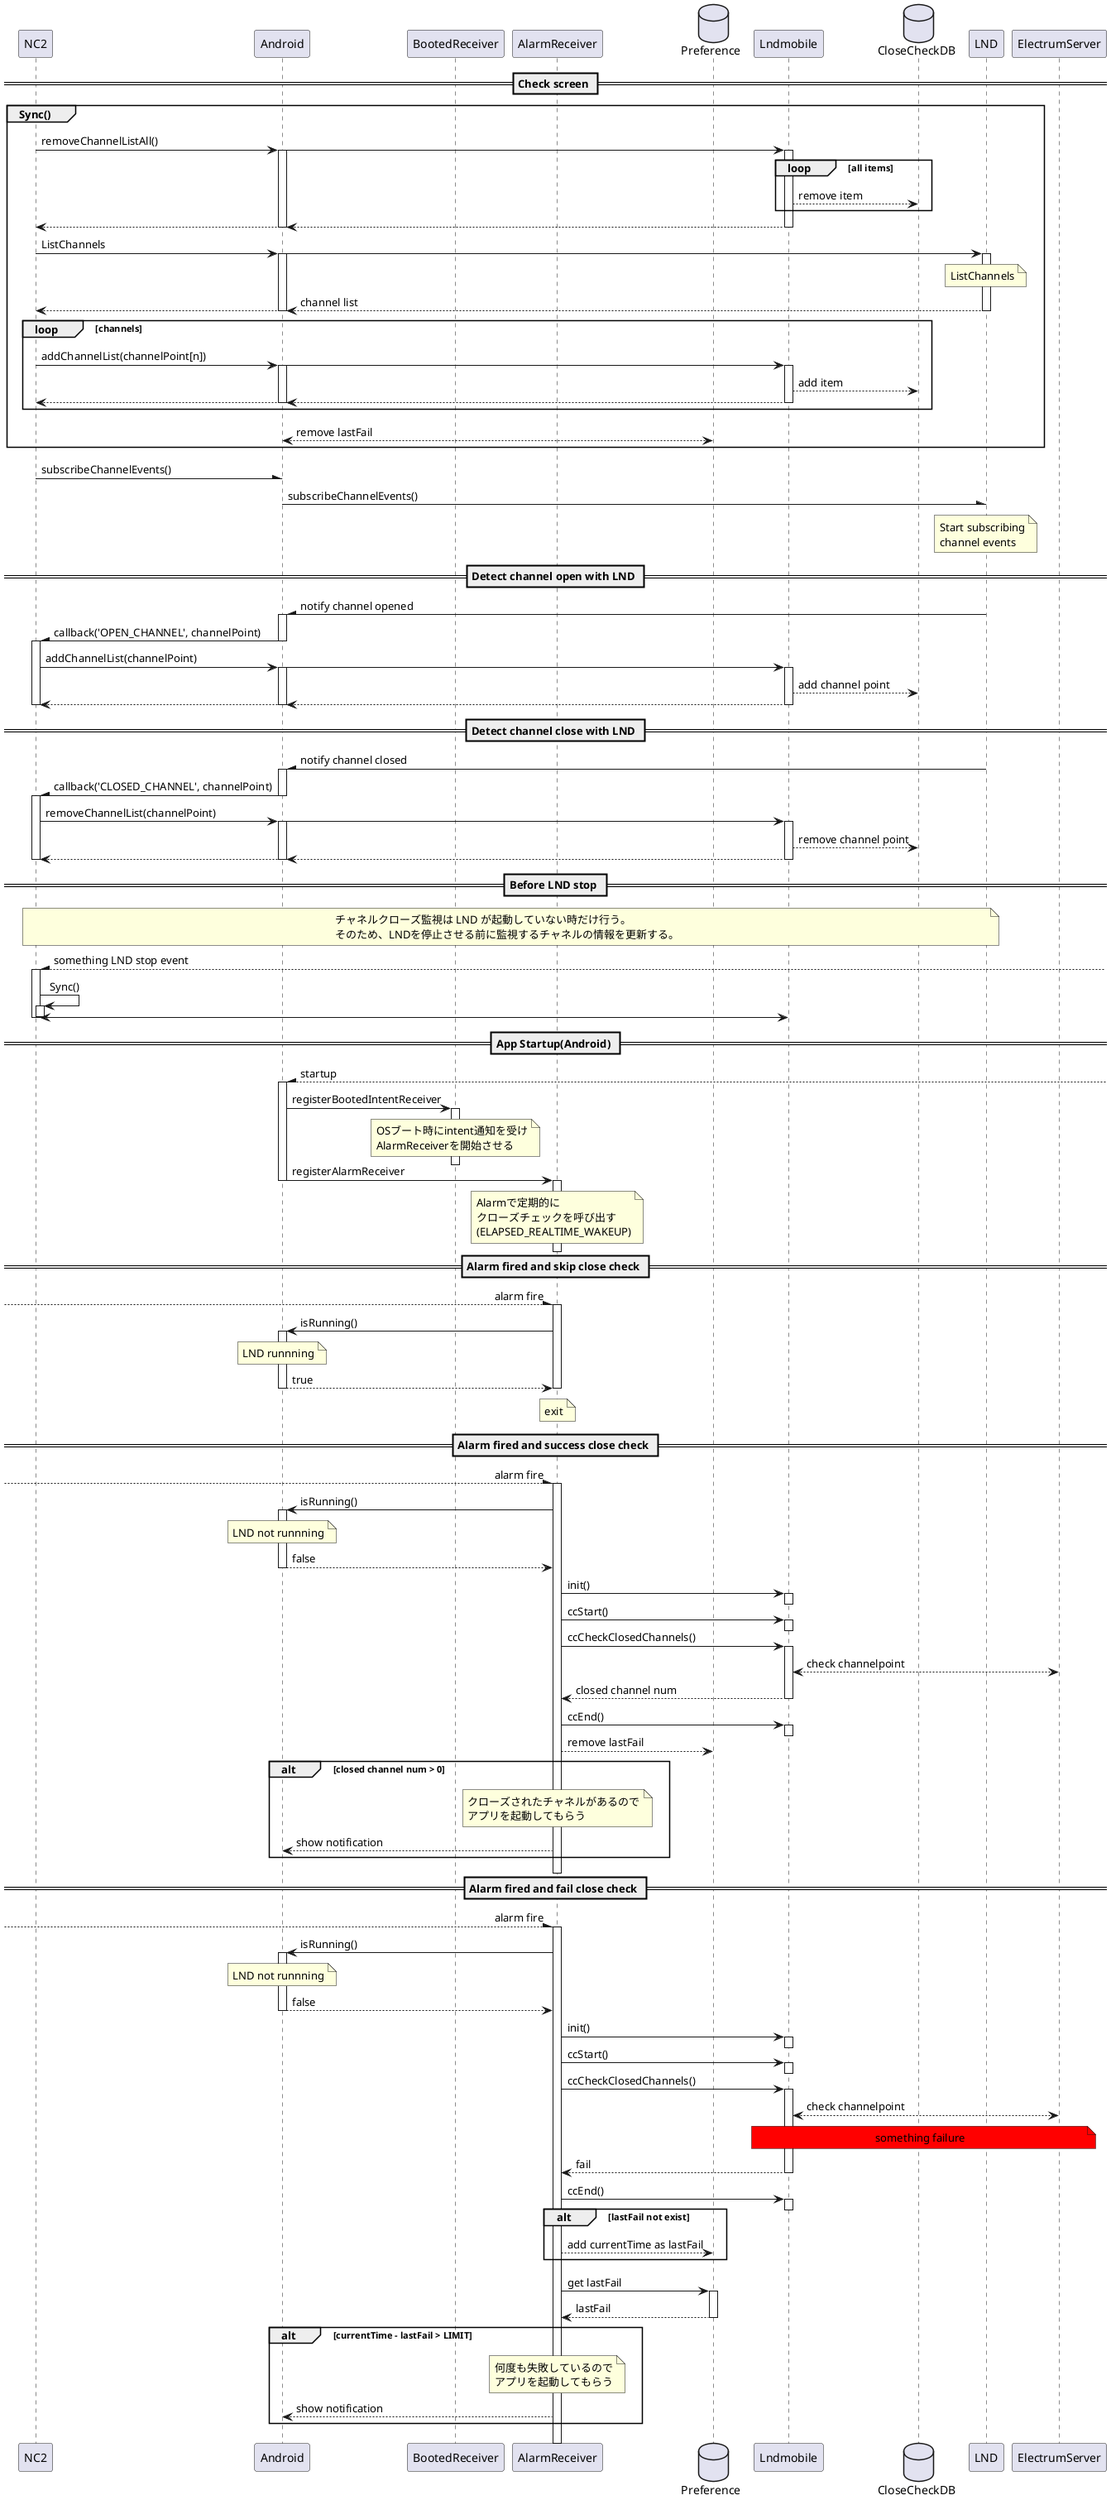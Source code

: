 @startuml CloseChecker
!pragma teoz true

participant NC2
participant Android
participant BootedReceiver
participant AlarmReceiver
database Preference
participant Lndmobile
database CloseCheckDB
participant LND
participant ElectrumServer

== Check screen ==

group Sync()
    NC2 -> Android++: removeChannelListAll()
    &Android -> Lndmobile++
    loop all items
        Lndmobile --> CloseCheckDB: remove item
    end loop
    Android <-- Lndmobile--
    &NC2 <-- Android--

    NC2 -> Android++: ListChannels
    &Android -> LND++
    note over LND
        ListChannels
    end note
    Android <-- LND--: channel list
    &NC2 <-- Android--

    loop channels
        NC2 -> Android++: addChannelList(channelPoint[n])
        &Android -> Lndmobile++
        Lndmobile --> CloseCheckDB: add item
        Android <-- Lndmobile--
        &NC2 <-- Android--
    end loop

    Android <--> Preference: remove lastFail
end group

NC2 -\ Android: subscribeChannelEvents()
Android -\ LND: subscribeChannelEvents()
note over LND
    Start subscribing
    channel events
end note

== Detect channel open with LND ==

Android /- LND++: notify channel opened
NC2 /- Android++: callback('OPEN_CHANNEL', channelPoint)
deactivate Android
NC2 -> Android++: addChannelList(channelPoint)
&Android -> Lndmobile++
Lndmobile --> CloseCheckDB: add channel point
Android <-- Lndmobile--
&NC2 <-- Android--
deactivate NC2

== Detect channel close with LND ==

Android /- LND++: notify channel closed
NC2 /- Android++: callback('CLOSED_CHANNEL', channelPoint)
deactivate Android
NC2 -> Android++: removeChannelList(channelPoint)
&Android -> Lndmobile++
Lndmobile --> CloseCheckDB: remove channel point
Android <-- Lndmobile--
&NC2 <-- Android--
deactivate NC2

== Before LND stop ==

note over NC2,LND
    チャネルクローズ監視は LND が起動していない時だけ行う。
    そのため、LNDを停止させる前に監視するチャネルの情報を更新する。
end note

NC2 /-- ++: something LND stop event
NC2 -> NC2++: Sync()
deactivate NC2
NC2 <-> Lndmobile--


== App Startup(Android) ==

Android /-- ++: startup
Android -> BootedReceiver++: registerBootedIntentReceiver
note over BootedReceiver
    OSブート時にintent通知を受け
    AlarmReceiverを開始させる
end note
deactivate BootedReceiver
Android -> AlarmReceiver++: registerAlarmReceiver
note over AlarmReceiver
    Alarmで定期的に
    クローズチェックを呼び出す
    (ELAPSED_REALTIME_WAKEUP)
end note
deactivate AlarmReceiver
deactivate Android

== Alarm fired and skip close check ==

--\ AlarmReceiver ++: alarm fire

Android <- AlarmReceiver++: isRunning()
note over Android
    LND runnning
end note
Android --> AlarmReceiver--: true
note over AlarmReceiver
    exit
end note
deactivate AlarmReceiver

== Alarm fired and success close check ==

--\ AlarmReceiver ++: alarm fire

Android <- AlarmReceiver++: isRunning()
note over Android
    LND not runnning
end note
Android --> AlarmReceiver--: false
AlarmReceiver -> Lndmobile++: init()
deactivate Lndmobile
AlarmReceiver -> Lndmobile++: ccStart()
deactivate Lndmobile
AlarmReceiver -> Lndmobile ++: ccCheckClosedChannels()
Lndmobile <--> ElectrumServer: check channelpoint
AlarmReceiver <-- Lndmobile --: closed channel num
AlarmReceiver -> Lndmobile++: ccEnd()
deactivate Lndmobile
AlarmReceiver --> Preference: remove lastFail
alt closed channel num > 0
    note over AlarmReceiver
        クローズされたチャネルがあるので
        アプリを起動してもらう
    end note
    Android <-- AlarmReceiver: show notification
end alt
deactivate AlarmReceiver

== Alarm fired and fail close check ==

--\ AlarmReceiver ++: alarm fire

Android <- AlarmReceiver++: isRunning()
note over Android
    LND not runnning
end note
Android --> AlarmReceiver--: false
AlarmReceiver -> Lndmobile++: init()
deactivate Lndmobile
AlarmReceiver -> Lndmobile++: ccStart()
deactivate Lndmobile
AlarmReceiver -> Lndmobile ++: ccCheckClosedChannels()
Lndmobile <--> ElectrumServer: check channelpoint
note over Lndmobile,ElectrumServer #Red
    something failure
end note
AlarmReceiver <-- Lndmobile --: fail
AlarmReceiver -> Lndmobile++: ccEnd()
deactivate Lndmobile
alt lastFail not exist
    AlarmReceiver --> Preference: add currentTime as lastFail
end
AlarmReceiver -> Preference++: get lastFail
AlarmReceiver <-- Preference--: lastFail
alt currentTime - lastFail > LIMIT
    note over AlarmReceiver
        何度も失敗しているので
        アプリを起動してもらう
    end note
    Android <-- AlarmReceiver: show notification
end

@enduml
